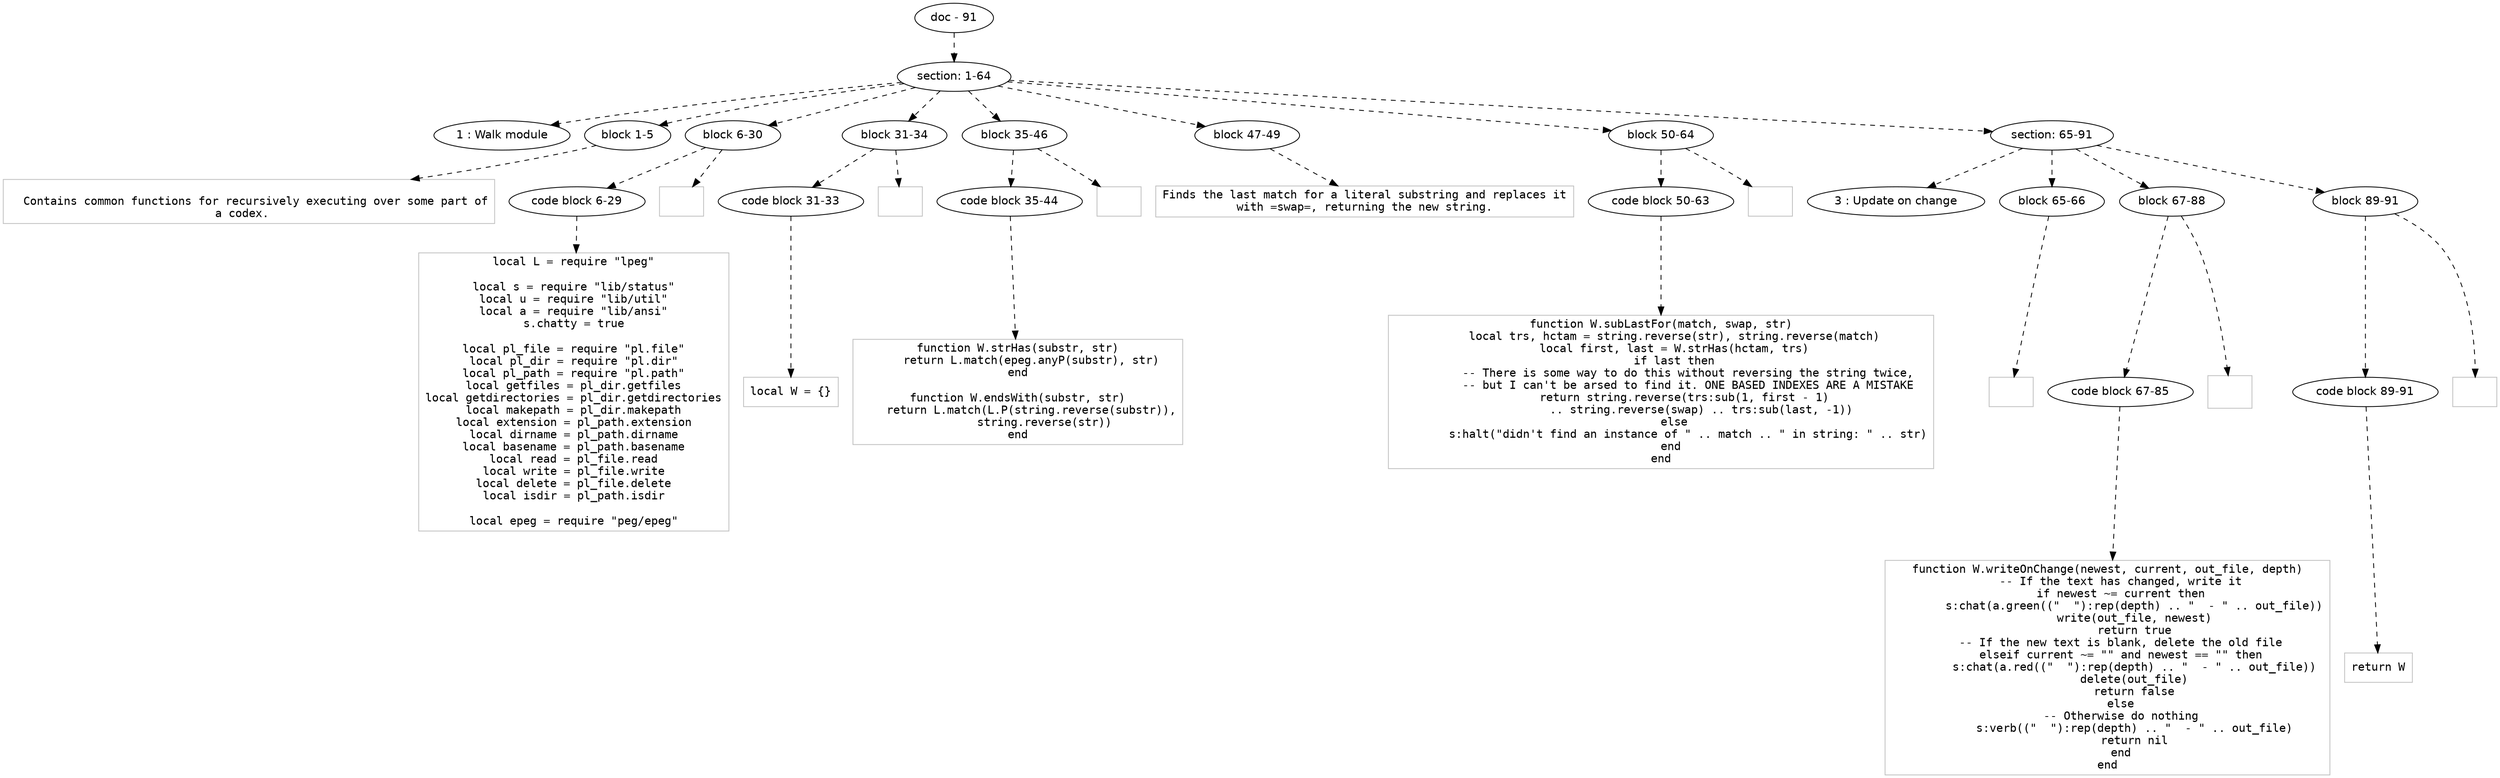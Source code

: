digraph hierarchy {

node [fontname=Helvetica]
edge [style=dashed]

doc_0 [label="doc - 91"]


doc_0 -> { section_1}
{rank=same; section_1}

section_1 [label="section: 1-64"]


section_1 -> { header_2 block_3 block_4 block_5 block_6 block_7 block_8 section_9}
{rank=same; header_2 block_3 block_4 block_5 block_6 block_7 block_8 section_9}

header_2 [label="1 : Walk module"]

block_3 [label="block 1-5"]

block_4 [label="block 6-30"]

block_5 [label="block 31-34"]

block_6 [label="block 35-46"]

block_7 [label="block 47-49"]

block_8 [label="block 50-64"]

section_9 [label="section: 65-91"]


block_3 -> leaf_10
leaf_10  [color=Gray,shape=rectangle,fontname=Inconsolata,label="
  Contains common functions for recursively executing over some part of
a codex.  
"]
block_4 -> { codeblock_11}
{rank=same; codeblock_11}

codeblock_11 [label="code block 6-29"]


codeblock_11 -> leaf_12
leaf_12  [color=Gray,shape=rectangle,fontname=Inconsolata,label="local L = require \"lpeg\"

local s = require \"lib/status\"
local u = require \"lib/util\"
local a = require \"lib/ansi\"
s.chatty = true

local pl_file = require \"pl.file\"
local pl_dir = require \"pl.dir\"
local pl_path = require \"pl.path\"
local getfiles = pl_dir.getfiles
local getdirectories = pl_dir.getdirectories
local makepath = pl_dir.makepath
local extension = pl_path.extension
local dirname = pl_path.dirname
local basename = pl_path.basename
local read = pl_file.read
local write = pl_file.write
local delete = pl_file.delete
local isdir = pl_path.isdir

local epeg = require \"peg/epeg\""]
block_4 -> leaf_13
leaf_13  [color=Gray,shape=rectangle,fontname=Inconsolata,label=""]
block_5 -> { codeblock_14}
{rank=same; codeblock_14}

codeblock_14 [label="code block 31-33"]


codeblock_14 -> leaf_15
leaf_15  [color=Gray,shape=rectangle,fontname=Inconsolata,label="local W = {}"]
block_5 -> leaf_16
leaf_16  [color=Gray,shape=rectangle,fontname=Inconsolata,label=""]
block_6 -> { codeblock_17}
{rank=same; codeblock_17}

codeblock_17 [label="code block 35-44"]


codeblock_17 -> leaf_18
leaf_18  [color=Gray,shape=rectangle,fontname=Inconsolata,label="function W.strHas(substr, str)
    return L.match(epeg.anyP(substr), str)
end

function W.endsWith(substr, str)
    return L.match(L.P(string.reverse(substr)),
        string.reverse(str))
end"]
block_6 -> leaf_19
leaf_19  [color=Gray,shape=rectangle,fontname=Inconsolata,label="
"]
block_7 -> leaf_20
leaf_20  [color=Gray,shape=rectangle,fontname=Inconsolata,label="Finds the last match for a literal substring and replaces it
with =swap=, returning the new string.
"]
block_8 -> { codeblock_21}
{rank=same; codeblock_21}

codeblock_21 [label="code block 50-63"]


codeblock_21 -> leaf_22
leaf_22  [color=Gray,shape=rectangle,fontname=Inconsolata,label="function W.subLastFor(match, swap, str)
    local trs, hctam = string.reverse(str), string.reverse(match)
    local first, last = W.strHas(hctam, trs)
    if last then
        -- There is some way to do this without reversing the string twice,
        -- but I can't be arsed to find it. ONE BASED INDEXES ARE A MISTAKE
        return string.reverse(trs:sub(1, first - 1) 
            .. string.reverse(swap) .. trs:sub(last, -1))
    else
        s:halt(\"didn't find an instance of \" .. match .. \" in string: \" .. str)
    end 
end"]
block_8 -> leaf_23
leaf_23  [color=Gray,shape=rectangle,fontname=Inconsolata,label=""]
section_9 -> { header_24 block_25 block_26 block_27}
{rank=same; header_24 block_25 block_26 block_27}

header_24 [label="3 : Update on change"]

block_25 [label="block 65-66"]

block_26 [label="block 67-88"]

block_27 [label="block 89-91"]


block_25 -> leaf_28
leaf_28  [color=Gray,shape=rectangle,fontname=Inconsolata,label=""]
block_26 -> { codeblock_29}
{rank=same; codeblock_29}

codeblock_29 [label="code block 67-85"]


codeblock_29 -> leaf_30
leaf_30  [color=Gray,shape=rectangle,fontname=Inconsolata,label="function W.writeOnChange(newest, current, out_file, depth)
    -- If the text has changed, write it
    if newest ~= current then
        s:chat(a.green((\"  \"):rep(depth) .. \"  - \" .. out_file))
        write(out_file, newest)
        return true
    -- If the new text is blank, delete the old file
    elseif current ~= \"\" and newest == \"\" then
        s:chat(a.red((\"  \"):rep(depth) .. \"  - \" .. out_file))
        delete(out_file)
        return false
    else
    -- Otherwise do nothing
        s:verb((\"  \"):rep(depth) .. \"  - \" .. out_file)
        return nil
    end
end"]
block_26 -> leaf_31
leaf_31  [color=Gray,shape=rectangle,fontname=Inconsolata,label="

"]
block_27 -> { codeblock_32}
{rank=same; codeblock_32}

codeblock_32 [label="code block 89-91"]


codeblock_32 -> leaf_33
leaf_33  [color=Gray,shape=rectangle,fontname=Inconsolata,label="return W"]
block_27 -> leaf_34
leaf_34  [color=Gray,shape=rectangle,fontname=Inconsolata,label=""]

}

